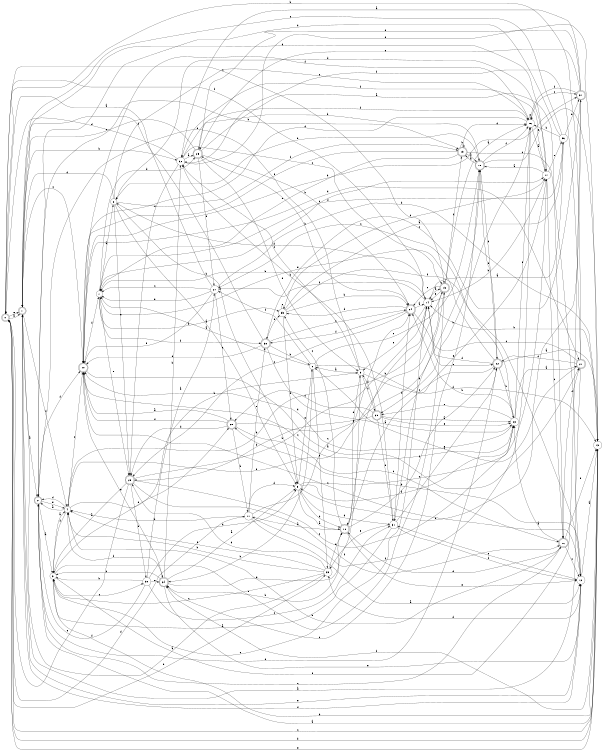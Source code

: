 digraph n32_4 {
__start0 [label="" shape="none"];

rankdir=LR;
size="8,5";

s0 [style="rounded,filled", color="black", fillcolor="white" shape="doublecircle", label="0"];
s1 [style="rounded,filled", color="black", fillcolor="white" shape="doublecircle", label="1"];
s2 [style="rounded,filled", color="black", fillcolor="white" shape="doublecircle", label="2"];
s3 [style="filled", color="black", fillcolor="white" shape="circle", label="3"];
s4 [style="filled", color="black", fillcolor="white" shape="circle", label="4"];
s5 [style="filled", color="black", fillcolor="white" shape="circle", label="5"];
s6 [style="filled", color="black", fillcolor="white" shape="circle", label="6"];
s7 [style="filled", color="black", fillcolor="white" shape="circle", label="7"];
s8 [style="filled", color="black", fillcolor="white" shape="circle", label="8"];
s9 [style="filled", color="black", fillcolor="white" shape="circle", label="9"];
s10 [style="rounded,filled", color="black", fillcolor="white" shape="doublecircle", label="10"];
s11 [style="filled", color="black", fillcolor="white" shape="circle", label="11"];
s12 [style="filled", color="black", fillcolor="white" shape="circle", label="12"];
s13 [style="filled", color="black", fillcolor="white" shape="circle", label="13"];
s14 [style="filled", color="black", fillcolor="white" shape="circle", label="14"];
s15 [style="rounded,filled", color="black", fillcolor="white" shape="doublecircle", label="15"];
s16 [style="filled", color="black", fillcolor="white" shape="circle", label="16"];
s17 [style="filled", color="black", fillcolor="white" shape="circle", label="17"];
s18 [style="rounded,filled", color="black", fillcolor="white" shape="doublecircle", label="18"];
s19 [style="rounded,filled", color="black", fillcolor="white" shape="doublecircle", label="19"];
s20 [style="rounded,filled", color="black", fillcolor="white" shape="doublecircle", label="20"];
s21 [style="rounded,filled", color="black", fillcolor="white" shape="doublecircle", label="21"];
s22 [style="rounded,filled", color="black", fillcolor="white" shape="doublecircle", label="22"];
s23 [style="filled", color="black", fillcolor="white" shape="circle", label="23"];
s24 [style="rounded,filled", color="black", fillcolor="white" shape="doublecircle", label="24"];
s25 [style="rounded,filled", color="black", fillcolor="white" shape="doublecircle", label="25"];
s26 [style="rounded,filled", color="black", fillcolor="white" shape="doublecircle", label="26"];
s27 [style="filled", color="black", fillcolor="white" shape="circle", label="27"];
s28 [style="rounded,filled", color="black", fillcolor="white" shape="doublecircle", label="28"];
s29 [style="rounded,filled", color="black", fillcolor="white" shape="doublecircle", label="29"];
s30 [style="filled", color="black", fillcolor="white" shape="circle", label="30"];
s31 [style="filled", color="black", fillcolor="white" shape="circle", label="31"];
s32 [style="filled", color="black", fillcolor="white" shape="circle", label="32"];
s33 [style="filled", color="black", fillcolor="white" shape="circle", label="33"];
s34 [style="rounded,filled", color="black", fillcolor="white" shape="doublecircle", label="34"];
s35 [style="filled", color="black", fillcolor="white" shape="circle", label="35"];
s36 [style="filled", color="black", fillcolor="white" shape="circle", label="36"];
s37 [style="rounded,filled", color="black", fillcolor="white" shape="doublecircle", label="37"];
s38 [style="rounded,filled", color="black", fillcolor="white" shape="doublecircle", label="38"];
s39 [style="rounded,filled", color="black", fillcolor="white" shape="doublecircle", label="39"];
s0 -> s1 [label="a"];
s0 -> s33 [label="b"];
s0 -> s15 [label="c"];
s0 -> s11 [label="d"];
s0 -> s1 [label="e"];
s0 -> s14 [label="f"];
s1 -> s2 [label="a"];
s1 -> s32 [label="b"];
s1 -> s20 [label="c"];
s1 -> s17 [label="d"];
s1 -> s12 [label="e"];
s1 -> s4 [label="f"];
s2 -> s3 [label="a"];
s2 -> s19 [label="b"];
s2 -> s26 [label="c"];
s2 -> s22 [label="d"];
s2 -> s4 [label="e"];
s2 -> s20 [label="f"];
s3 -> s4 [label="a"];
s3 -> s13 [label="b"];
s3 -> s30 [label="c"];
s3 -> s28 [label="d"];
s3 -> s15 [label="e"];
s3 -> s37 [label="f"];
s4 -> s2 [label="a"];
s4 -> s5 [label="b"];
s4 -> s20 [label="c"];
s4 -> s2 [label="d"];
s4 -> s15 [label="e"];
s4 -> s3 [label="f"];
s5 -> s6 [label="a"];
s5 -> s34 [label="b"];
s5 -> s32 [label="c"];
s5 -> s2 [label="d"];
s5 -> s17 [label="e"];
s5 -> s39 [label="f"];
s6 -> s7 [label="a"];
s6 -> s34 [label="b"];
s6 -> s18 [label="c"];
s6 -> s13 [label="d"];
s6 -> s33 [label="e"];
s6 -> s27 [label="f"];
s7 -> s8 [label="a"];
s7 -> s35 [label="b"];
s7 -> s17 [label="c"];
s7 -> s25 [label="d"];
s7 -> s29 [label="e"];
s7 -> s38 [label="f"];
s8 -> s9 [label="a"];
s8 -> s9 [label="b"];
s8 -> s16 [label="c"];
s8 -> s1 [label="d"];
s8 -> s29 [label="e"];
s8 -> s19 [label="f"];
s9 -> s10 [label="a"];
s9 -> s10 [label="b"];
s9 -> s17 [label="c"];
s9 -> s31 [label="d"];
s9 -> s6 [label="e"];
s9 -> s23 [label="f"];
s10 -> s11 [label="a"];
s10 -> s14 [label="b"];
s10 -> s35 [label="c"];
s10 -> s5 [label="d"];
s10 -> s12 [label="e"];
s10 -> s22 [label="f"];
s11 -> s12 [label="a"];
s11 -> s4 [label="b"];
s11 -> s24 [label="c"];
s11 -> s9 [label="d"];
s11 -> s38 [label="e"];
s11 -> s16 [label="f"];
s12 -> s13 [label="a"];
s12 -> s28 [label="b"];
s12 -> s20 [label="c"];
s12 -> s33 [label="d"];
s12 -> s31 [label="e"];
s12 -> s1 [label="f"];
s13 -> s2 [label="a"];
s13 -> s14 [label="b"];
s13 -> s0 [label="c"];
s13 -> s0 [label="d"];
s13 -> s0 [label="e"];
s13 -> s34 [label="f"];
s14 -> s15 [label="a"];
s14 -> s7 [label="b"];
s14 -> s3 [label="c"];
s14 -> s8 [label="d"];
s14 -> s5 [label="e"];
s14 -> s27 [label="f"];
s15 -> s16 [label="a"];
s15 -> s4 [label="b"];
s15 -> s24 [label="c"];
s15 -> s31 [label="d"];
s15 -> s14 [label="e"];
s15 -> s19 [label="f"];
s16 -> s17 [label="a"];
s16 -> s39 [label="b"];
s16 -> s37 [label="c"];
s16 -> s20 [label="d"];
s16 -> s16 [label="e"];
s16 -> s20 [label="f"];
s17 -> s18 [label="a"];
s17 -> s14 [label="b"];
s17 -> s26 [label="c"];
s17 -> s8 [label="d"];
s17 -> s36 [label="e"];
s17 -> s32 [label="f"];
s18 -> s19 [label="a"];
s18 -> s8 [label="b"];
s18 -> s34 [label="c"];
s18 -> s22 [label="d"];
s18 -> s13 [label="e"];
s18 -> s16 [label="f"];
s19 -> s18 [label="a"];
s19 -> s19 [label="b"];
s19 -> s12 [label="c"];
s19 -> s16 [label="d"];
s19 -> s7 [label="e"];
s19 -> s20 [label="f"];
s20 -> s21 [label="a"];
s20 -> s37 [label="b"];
s20 -> s23 [label="c"];
s20 -> s21 [label="d"];
s20 -> s34 [label="e"];
s20 -> s7 [label="f"];
s21 -> s1 [label="a"];
s21 -> s0 [label="b"];
s21 -> s14 [label="c"];
s21 -> s22 [label="d"];
s21 -> s6 [label="e"];
s21 -> s32 [label="f"];
s22 -> s13 [label="a"];
s22 -> s23 [label="b"];
s22 -> s10 [label="c"];
s22 -> s14 [label="d"];
s22 -> s7 [label="e"];
s22 -> s18 [label="f"];
s23 -> s21 [label="a"];
s23 -> s24 [label="b"];
s23 -> s27 [label="c"];
s23 -> s20 [label="d"];
s23 -> s39 [label="e"];
s23 -> s16 [label="f"];
s24 -> s14 [label="a"];
s24 -> s25 [label="b"];
s24 -> s29 [label="c"];
s24 -> s35 [label="d"];
s24 -> s22 [label="e"];
s24 -> s38 [label="f"];
s25 -> s26 [label="a"];
s25 -> s24 [label="b"];
s25 -> s1 [label="c"];
s25 -> s27 [label="d"];
s25 -> s5 [label="e"];
s25 -> s16 [label="f"];
s26 -> s23 [label="a"];
s26 -> s4 [label="b"];
s26 -> s12 [label="c"];
s26 -> s10 [label="d"];
s26 -> s13 [label="e"];
s26 -> s21 [label="f"];
s27 -> s0 [label="a"];
s27 -> s13 [label="b"];
s27 -> s7 [label="c"];
s27 -> s7 [label="d"];
s27 -> s28 [label="e"];
s27 -> s20 [label="f"];
s28 -> s20 [label="a"];
s28 -> s11 [label="b"];
s28 -> s26 [label="c"];
s28 -> s29 [label="d"];
s28 -> s18 [label="e"];
s28 -> s20 [label="f"];
s29 -> s3 [label="a"];
s29 -> s14 [label="b"];
s29 -> s23 [label="c"];
s29 -> s30 [label="d"];
s29 -> s0 [label="e"];
s29 -> s26 [label="f"];
s30 -> s27 [label="a"];
s30 -> s3 [label="b"];
s30 -> s31 [label="c"];
s30 -> s9 [label="d"];
s30 -> s34 [label="e"];
s30 -> s2 [label="f"];
s31 -> s3 [label="a"];
s31 -> s32 [label="b"];
s31 -> s22 [label="c"];
s31 -> s24 [label="d"];
s31 -> s33 [label="e"];
s31 -> s12 [label="f"];
s32 -> s25 [label="a"];
s32 -> s18 [label="b"];
s32 -> s15 [label="c"];
s32 -> s0 [label="d"];
s32 -> s13 [label="e"];
s32 -> s29 [label="f"];
s33 -> s1 [label="a"];
s33 -> s4 [label="b"];
s33 -> s3 [label="c"];
s33 -> s29 [label="d"];
s33 -> s10 [label="e"];
s33 -> s4 [label="f"];
s34 -> s9 [label="a"];
s34 -> s32 [label="b"];
s34 -> s3 [label="c"];
s34 -> s10 [label="d"];
s34 -> s12 [label="e"];
s34 -> s4 [label="f"];
s35 -> s36 [label="a"];
s35 -> s24 [label="b"];
s35 -> s17 [label="c"];
s35 -> s9 [label="d"];
s35 -> s35 [label="e"];
s35 -> s12 [label="f"];
s36 -> s14 [label="a"];
s36 -> s16 [label="b"];
s36 -> s1 [label="c"];
s36 -> s2 [label="d"];
s36 -> s37 [label="e"];
s36 -> s7 [label="f"];
s37 -> s32 [label="a"];
s37 -> s9 [label="b"];
s37 -> s38 [label="c"];
s37 -> s25 [label="d"];
s37 -> s25 [label="e"];
s37 -> s16 [label="f"];
s38 -> s23 [label="a"];
s38 -> s6 [label="b"];
s38 -> s24 [label="c"];
s38 -> s20 [label="d"];
s38 -> s35 [label="e"];
s38 -> s1 [label="f"];
s39 -> s23 [label="a"];
s39 -> s29 [label="b"];
s39 -> s28 [label="c"];
s39 -> s31 [label="d"];
s39 -> s23 [label="e"];
s39 -> s5 [label="f"];

}